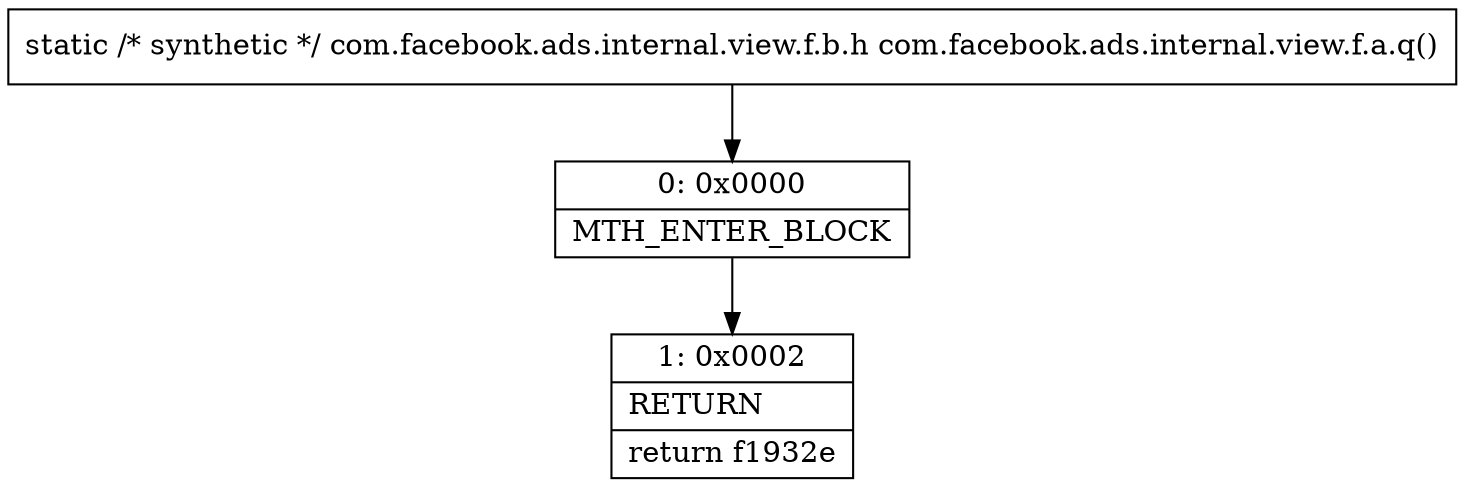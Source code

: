 digraph "CFG forcom.facebook.ads.internal.view.f.a.q()Lcom\/facebook\/ads\/internal\/view\/f\/b\/h;" {
Node_0 [shape=record,label="{0\:\ 0x0000|MTH_ENTER_BLOCK\l}"];
Node_1 [shape=record,label="{1\:\ 0x0002|RETURN\l|return f1932e\l}"];
MethodNode[shape=record,label="{static \/* synthetic *\/ com.facebook.ads.internal.view.f.b.h com.facebook.ads.internal.view.f.a.q() }"];
MethodNode -> Node_0;
Node_0 -> Node_1;
}

